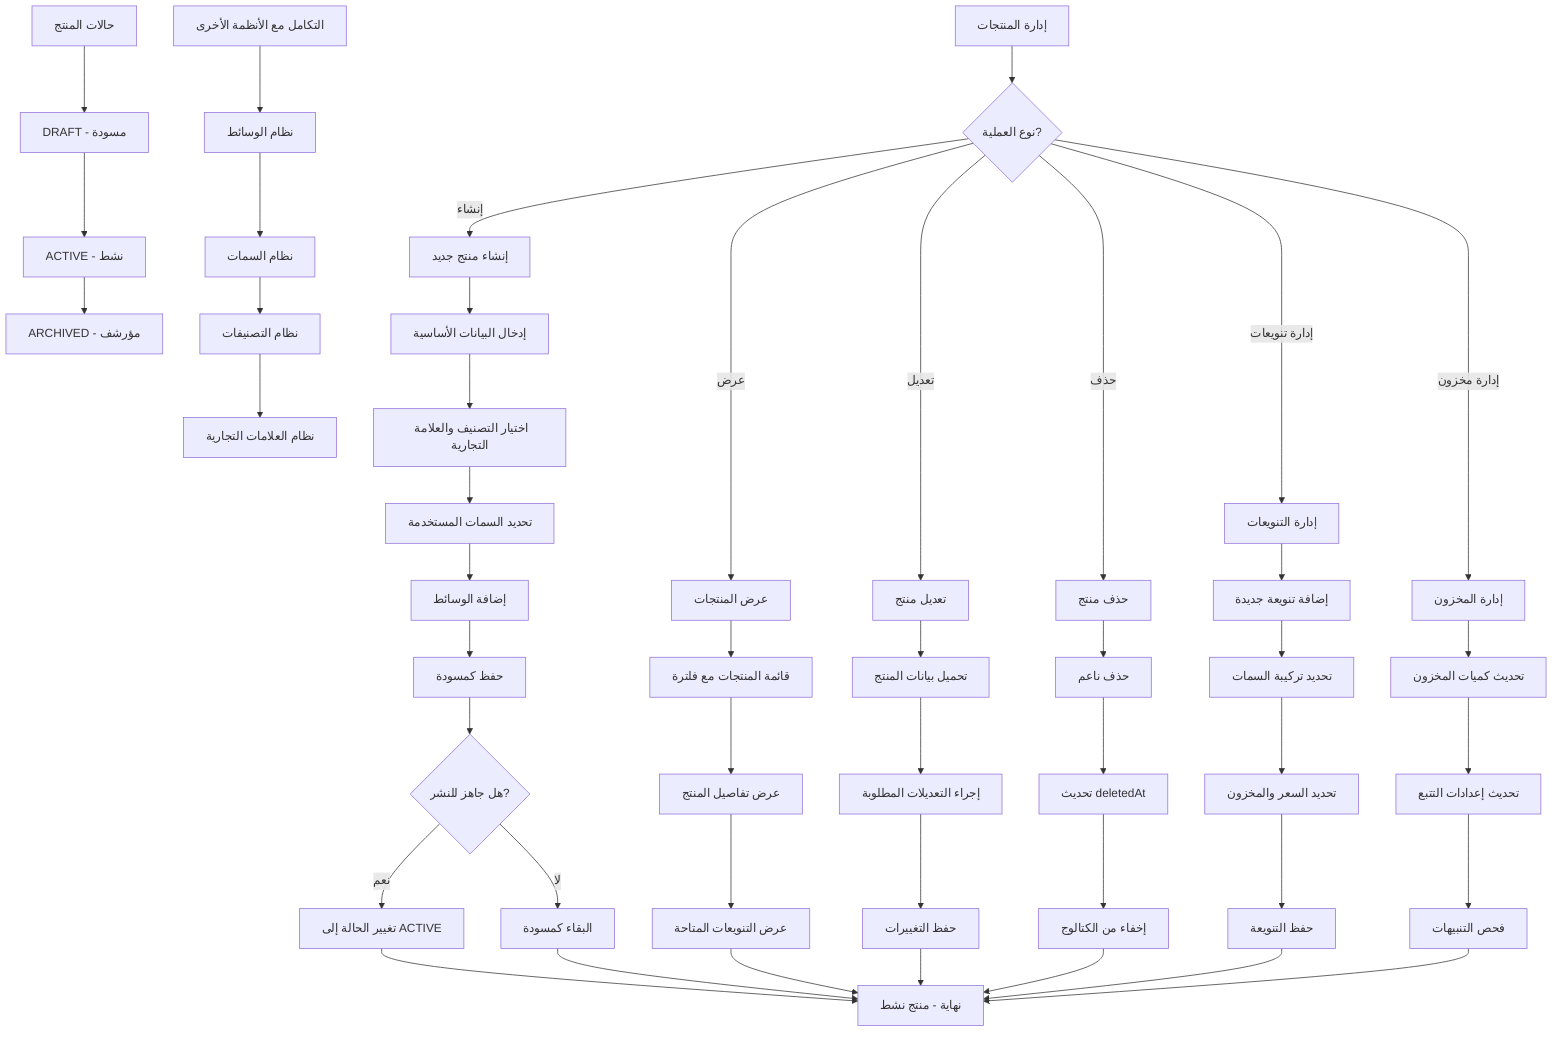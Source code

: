 %% Product Management Overview Flow
%% View at https://mermaid.live
flowchart TD
  A[إدارة المنتجات] --> B{نوع العملية?}
  B -->|إنشاء| C[إنشاء منتج جديد]
  B -->|عرض| D[عرض المنتجات]
  B -->|تعديل| E[تعديل منتج]
  B -->|حذف| F[حذف منتج]
  B -->|إدارة تنويعات| G[إدارة التنويعات]
  B -->|إدارة مخزون| H[إدارة المخزون]

  %% Create Product Flow
  C --> C1[إدخال البيانات الأساسية]
  C1 --> C2[اختيار التصنيف والعلامة التجارية]
  C2 --> C3[تحديد السمات المستخدمة]
  C3 --> C4[إضافة الوسائط]
  C4 --> C5[حفظ كمسودة]

  C5 --> C6{هل جاهز للنشر?}
  C6 -->|نعم| C7[تغيير الحالة إلى ACTIVE]
  C6 -->|لا| C8[البقاء كمسودة]

  %% Display Products Flow
  D --> D1[قائمة المنتجات مع فلترة]
  D1 --> D2[عرض تفاصيل المنتج]
  D2 --> D3[عرض التنويعات المتاحة]

  %% Edit Product Flow
  E --> E1[تحميل بيانات المنتج]
  E1 --> E2[إجراء التعديلات المطلوبة]
  E2 --> E3[حفظ التغييرات]

  %% Delete Product Flow
  F --> F1[حذف ناعم]
  F1 --> F2[تحديث deletedAt]
  F2 --> F3[إخفاء من الكتالوج]

  %% Variants Management
  G --> G1[إضافة تنويعة جديدة]
  G1 --> G2[تحديد تركيبة السمات]
  G2 --> G3[تحديد السعر والمخزون]
  G3 --> G4[حفظ التنويعة]

  %% Inventory Management
  H --> H1[تحديث كميات المخزون]
  H1 --> H2[تحديث إعدادات التتبع]
  H2 --> H3[فحص التنبيهات]

  %% Product States
  I[حالات المنتج] --> I1[DRAFT - مسودة]
  I1 --> I2[ACTIVE - نشط]
  I2 --> I3[ARCHIVED - مؤرشف]

  %% Integration Points
  J[التكامل مع الأنظمة الأخرى] --> J1[نظام الوسائط]
  J1 --> J2[نظام السمات]
  J2 --> J3[نظام التصنيفات]
  J3 --> J4[نظام العلامات التجارية]

  %% End points
  C7 --> K[نهاية - منتج نشط]
  C8 --> K
  D3 --> K
  E3 --> K
  F3 --> K
  G4 --> K
  H3 --> K